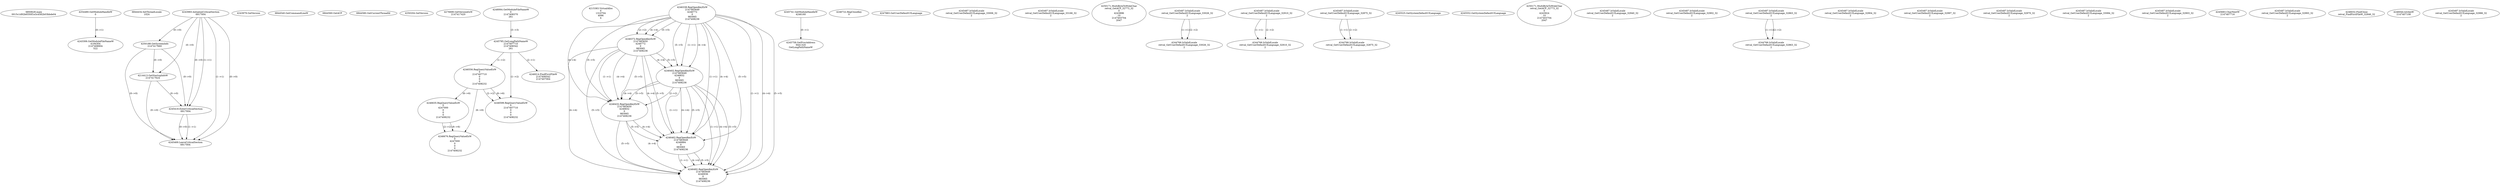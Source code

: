 // Global SCDG with merge call
digraph {
	0 [label="6850628.main
0015c1d92b6550f1e3c4582b03bbde04"]
	1 [label="4254480.GetModuleHandleW
0"]
	2 [label="6844434.SetThreadLocale
1024"]
	3 [label="4243965.InitializeCriticalSection
6917004"]
	4 [label="4243979.GetVersion
"]
	5 [label="4250188.GetSystemInfo
2147417660"]
	3 -> 5 [label="(0-->0)"]
	6 [label="6844540.GetCommandLineW
"]
	7 [label="4214413.GetStartupInfoW
2147417624"]
	3 -> 7 [label="(0-->0)"]
	5 -> 7 [label="(0-->0)"]
	8 [label="6844560.GetACP
"]
	9 [label="6844580.GetCurrentThreadId
"]
	10 [label="4250204.GetVersion
"]
	11 [label="4276690.GetVersionExW
2147417420"]
	12 [label="4243306.GetModuleFileNameW
4194304
2147408904
522"]
	1 -> 12 [label="(0-->1)"]
	13 [label="4248064.GetModuleFileNameW
0
2147408370
261"]
	14 [label="4215383.VirtualAlloc
0
1310704
4096
4"]
	15 [label="4246338.RegOpenKeyExW
2147483649
4246772
0
983065
2147408236"]
	16 [label="4246372.RegOpenKeyExW
2147483650
4246772
0
983065
2147408236"]
	15 -> 16 [label="(2-->2)"]
	15 -> 16 [label="(4-->4)"]
	15 -> 16 [label="(5-->5)"]
	17 [label="4245741.GetModuleHandleW
4246160"]
	18 [label="4245758.GetProcAddress
9441320
GetLongPathNameW"]
	17 -> 18 [label="(0-->1)"]
	19 [label="4245785.GetLongPathNameW
2147407710
2147406542
261"]
	13 -> 19 [label="(3-->3)"]
	20 [label="4246556.RegQueryValueExW
0
2147407710
0
0
0
2147408232"]
	19 -> 20 [label="(1-->2)"]
	21 [label="4246635.RegQueryValueExW
0
4247000
0
0
0
2147408232"]
	20 -> 21 [label="(6-->6)"]
	22 [label="4246676.RegQueryValueExW
0
4247000
0
0
0
2147408232"]
	21 -> 22 [label="(2-->2)"]
	20 -> 22 [label="(6-->6)"]
	21 -> 22 [label="(6-->6)"]
	23 [label="4246722.RegCloseKey
0"]
	24 [label="4247883.GetUserDefaultUILanguage
"]
	25 [label="4245418.EnterCriticalSection
6917004"]
	3 -> 25 [label="(1-->1)"]
	3 -> 25 [label="(0-->0)"]
	5 -> 25 [label="(0-->0)"]
	7 -> 25 [label="(0-->0)"]
	26 [label="4245469.LeaveCriticalSection
6917004"]
	3 -> 26 [label="(1-->1)"]
	25 -> 26 [label="(1-->1)"]
	3 -> 26 [label="(0-->0)"]
	5 -> 26 [label="(0-->0)"]
	7 -> 26 [label="(0-->0)"]
	25 -> 26 [label="(0-->0)"]
	27 [label="4245487.IsValidLocale
retval_GetUserDefaultUILanguage_33006_32
2"]
	28 [label="4246402.RegOpenKeyExW
2147483649
4246832
0
983065
2147408236"]
	15 -> 28 [label="(1-->1)"]
	15 -> 28 [label="(4-->4)"]
	16 -> 28 [label="(4-->4)"]
	15 -> 28 [label="(5-->5)"]
	16 -> 28 [label="(5-->5)"]
	29 [label="4245487.IsValidLocale
retval_GetUserDefaultUILanguage_33166_32
2"]
	30 [label="4250171.MultiByteToWideChar
retval_GetACP_32773_32
0
4243896
10
2147403704
2047"]
	31 [label="4245487.IsValidLocale
retval_GetUserDefaultUILanguage_33026_32
2"]
	32 [label="4244766.IsValidLocale
retval_GetUserDefaultUILanguage_33026_32
2"]
	31 -> 32 [label="(1-->1)"]
	31 -> 32 [label="(2-->2)"]
	33 [label="4246432.RegOpenKeyExW
2147483650
4246832
0
983065
2147408236"]
	16 -> 33 [label="(1-->1)"]
	28 -> 33 [label="(2-->2)"]
	15 -> 33 [label="(4-->4)"]
	16 -> 33 [label="(4-->4)"]
	28 -> 33 [label="(4-->4)"]
	15 -> 33 [label="(5-->5)"]
	16 -> 33 [label="(5-->5)"]
	28 -> 33 [label="(5-->5)"]
	34 [label="4246462.RegOpenKeyExW
2147483649
4246884
0
983065
2147408236"]
	15 -> 34 [label="(1-->1)"]
	28 -> 34 [label="(1-->1)"]
	15 -> 34 [label="(4-->4)"]
	16 -> 34 [label="(4-->4)"]
	28 -> 34 [label="(4-->4)"]
	33 -> 34 [label="(4-->4)"]
	15 -> 34 [label="(5-->5)"]
	16 -> 34 [label="(5-->5)"]
	28 -> 34 [label="(5-->5)"]
	33 -> 34 [label="(5-->5)"]
	35 [label="4246492.RegOpenKeyExW
2147483649
4246936
0
983065
2147408236"]
	15 -> 35 [label="(1-->1)"]
	28 -> 35 [label="(1-->1)"]
	34 -> 35 [label="(1-->1)"]
	15 -> 35 [label="(4-->4)"]
	16 -> 35 [label="(4-->4)"]
	28 -> 35 [label="(4-->4)"]
	33 -> 35 [label="(4-->4)"]
	34 -> 35 [label="(4-->4)"]
	15 -> 35 [label="(5-->5)"]
	16 -> 35 [label="(5-->5)"]
	28 -> 35 [label="(5-->5)"]
	33 -> 35 [label="(5-->5)"]
	34 -> 35 [label="(5-->5)"]
	36 [label="4245487.IsValidLocale
retval_GetUserDefaultUILanguage_32910_32
2"]
	37 [label="4244766.IsValidLocale
retval_GetUserDefaultUILanguage_32910_32
2"]
	36 -> 37 [label="(1-->1)"]
	36 -> 37 [label="(2-->2)"]
	38 [label="4245487.IsValidLocale
retval_GetUserDefaultUILanguage_32875_32
2"]
	39 [label="4244766.IsValidLocale
retval_GetUserDefaultUILanguage_32875_32
2"]
	38 -> 39 [label="(1-->1)"]
	38 -> 39 [label="(2-->2)"]
	40 [label="4245525.GetSystemDefaultUILanguage
"]
	41 [label="4245552.GetSystemDefaultUILanguage
"]
	42 [label="4250171.MultiByteToWideChar
retval_GetACP_32773_32
0
4243924
10
2147403704
2047"]
	43 [label="4245487.IsValidLocale
retval_GetUserDefaultUILanguage_32940_32
2"]
	44 [label="4245487.IsValidLocale
retval_GetUserDefaultUILanguage_32902_32
2"]
	45 [label="4245487.IsValidLocale
retval_GetUserDefaultUILanguage_32863_32
2"]
	46 [label="4246599.RegQueryValueExW
0
2147407710
0
0
0
2147408232"]
	19 -> 46 [label="(1-->2)"]
	20 -> 46 [label="(2-->2)"]
	20 -> 46 [label="(6-->6)"]
	47 [label="4245487.IsValidLocale
retval_GetUserDefaultUILanguage_32904_32
2"]
	48 [label="4244766.IsValidLocale
retval_GetUserDefaultUILanguage_32863_32
2"]
	45 -> 48 [label="(1-->1)"]
	45 -> 48 [label="(2-->2)"]
	49 [label="4245487.IsValidLocale
retval_GetUserDefaultUILanguage_32997_32
2"]
	50 [label="4245487.IsValidLocale
retval_GetUserDefaultUILanguage_32970_32
2"]
	51 [label="4245487.IsValidLocale
retval_GetUserDefaultUILanguage_33084_32
2"]
	52 [label="4245487.IsValidLocale
retval_GetUserDefaultUILanguage_32903_32
2"]
	53 [label="4245683.CharNextW
2147407716"]
	54 [label="4246014.FindFirstFileW
2147406542
2147407064"]
	19 -> 54 [label="(2-->1)"]
	55 [label="4245487.IsValidLocale
retval_GetUserDefaultUILanguage_32993_32
2"]
	56 [label="4246032.FindClose
retval_FindFirstFileW_32846_32"]
	57 [label="4246044.lstrlenW
2147407108"]
	58 [label="4245487.IsValidLocale
retval_GetUserDefaultUILanguage_32986_32
2"]
}
